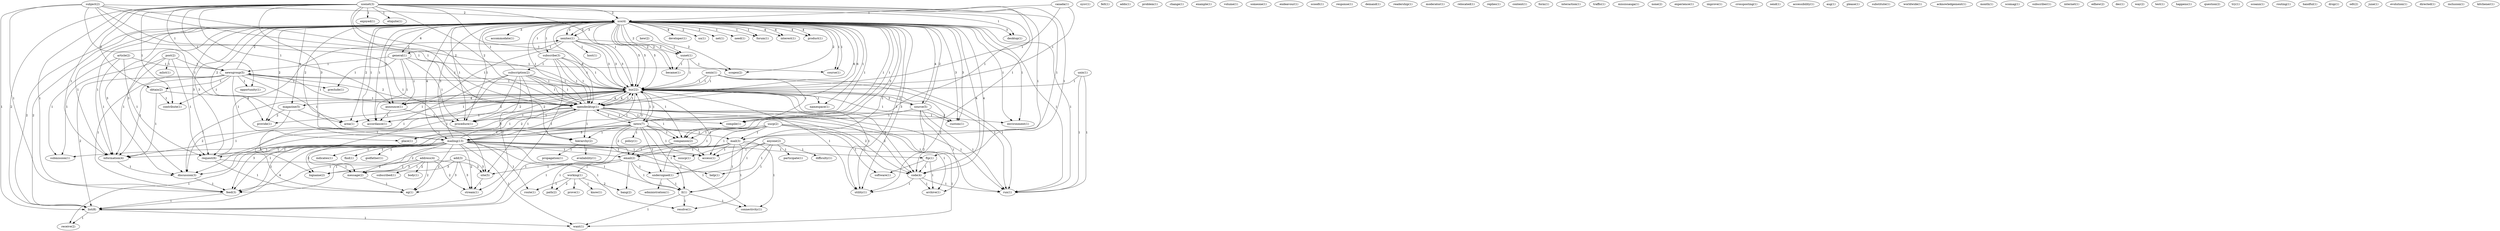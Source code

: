 digraph G {
  sco [ label="sco(39)" ];
  accommodate [ label="accommodate(1)" ];
  xenitec [ label="xenitec(6)" ];
  general [ label="general(1)" ];
  subscribe [ label="subscribe(3)" ];
  biz [ label="biz(4)" ];
  namespace [ label="namespace(1)" ];
  magazine [ label="magazine(5)" ];
  developer [ label="developer(1)" ];
  announce [ label="announce(1)" ];
  desktop [ label="desktop(1)" ];
  source [ label="source(5)" ];
  opendesktop [ label="opendesktop(7)" ];
  news [ label="news(7)" ];
  mailing [ label="mailing(13)" ];
  uu [ label="uu(1)" ];
  compile [ label="compile(1)" ];
  net [ label="net(1)" ];
  uunet [ label="uunet(1)" ];
  need [ label="need(1)" ];
  companion [ label="companion(2)" ];
  forum [ label="forum(1)" ];
  environment [ label="environment(1)" ];
  provide [ label="provide(1)" ];
  area [ label="area(1)" ];
  course [ label="course(1)" ];
  became [ label="became(1)" ];
  custom [ label="custom(1)" ];
  request [ label="request(6)" ];
  xenitec [ label="xenitec(1)" ];
  accordance [ label="accordance(1)" ];
  opendesktop [ label="opendesktop(1)" ];
  biz [ label="biz(22)" ];
  interest [ label="interest(1)" ];
  product [ label="product(1)" ];
  procedure [ label="procedure(1)" ];
  code [ label="code(4)" ];
  information [ label="information(4)" ];
  utility [ label="utility(1)" ];
  discussion [ label="discussion(3)" ];
  scogen [ label="scogen(2)" ];
  run [ label="run(1)" ];
  list [ label="list(8)" ];
  sysv [ label="sysv(1)" ];
  address [ label="address(4)" ];
  subscribed [ label="subscribed(1)" ];
  body [ label="body(1)" ];
  site [ label="site(5)" ];
  logname [ label="logname(2)" ];
  stream [ label="stream(1)" ];
  message [ label="message(2)" ];
  eg [ label="eg(1)" ];
  post [ label="post(2)" ];
  mlist [ label="mlist(1)" ];
  newsgroup [ label="newsgroup(5)" ];
  submission [ label="submission(1)" ];
  felt [ label="felt(1)" ];
  adds [ label="adds(1)" ];
  anyone [ label="anyone(2)" ];
  help [ label="help(1)" ];
  participate [ label="participate(1)" ];
  undersigned [ label="undersigned(1)" ];
  ll [ label="ll(1)" ];
  difficulty [ label="difficulty(1)" ];
  access [ label="access(1)" ];
  problem [ label="problem(1)" ];
  change [ label="change(1)" ];
  example [ label="example(1)" ];
  email [ label="email(1)" ];
  working [ label="working(1)" ];
  bang [ label="bang(2)" ];
  path [ label="path(2)" ];
  volume [ label="volume(1)" ];
  someone [ label="someone(1)" ];
  prove [ label="prove(1)" ];
  know [ label="know(1)" ];
  route [ label="route(1)" ];
  host [ label="host(1)" ];
  canada [ label="canada(1)" ];
  sco [ label="sco(4)" ];
  hew [ label="hew(2)" ];
  add [ label="add(3)" ];
  preclude [ label="preclude(1)" ];
  subscription [ label="subscription(2)" ];
  endeavour [ label="endeavour(1)" ];
  usenet [ label="usenet(3)" ];
  enjoyed [ label="enjoyed(1)" ];
  etiquite [ label="etiquite(1)" ];
  mail [ label="mail(3)" ];
  opportunity [ label="opportunity(1)" ];
  ftp [ label="ftp(1)" ];
  hierarchy [ label="hierarchy(2)" ];
  obtain [ label="obtain(2)" ];
  nuucp [ label="nuucp(1)" ];
  contribute [ label="contribute(1)" ];
  feed [ label="feed(3)" ];
  xenix [ label="xenix(1)" ];
  scoodt [ label="scoodt(1)" ];
  response [ label="response(1)" ];
  demand [ label="demand(1)" ];
  readership [ label="readership(1)" ];
  moderator [ label="moderator(1)" ];
  relocated [ label="relocated(1)" ];
  subject [ label="subject(2)" ];
  article [ label="article(2)" ];
  replies [ label="replies(1)" ];
  content [ label="content(1)" ];
  form [ label="form(1)" ];
  interaction [ label="interaction(1)" ];
  traffic [ label="traffic(1)" ];
  mississauga [ label="mississauga(1)" ];
  archive [ label="archive(1)" ];
  place [ label="place(1)" ];
  policy [ label="policy(1)" ];
  email [ label="email(2)" ];
  indicates [ label="indicates(1)" ];
  resolve [ label="resolve(1)" ];
  connectivity [ label="connectivity(1)" ];
  find [ label="find(1)" ];
  receive [ label="receive(2)" ];
  want [ label="want(1)" ];
  godfather [ label="godfather(1)" ];
  none [ label="none(2)" ];
  uucp [ label="uucp(2)" ];
  software [ label="software(1)" ];
  experience [ label="experience(1)" ];
  improve [ label="improve(1)" ];
  crossposting [ label="crossposting(1)" ];
  send [ label="send(1)" ];
  administration [ label="administration(1)" ];
  accessibility [ label="accessibility(1)" ];
  aug [ label="aug(1)" ];
  please [ label="please(1)" ];
  substitute [ label="substitute(1)" ];
  worldwide [ label="worldwide(1)" ];
  acknowledgement [ label="acknowledgement(1)" ];
  month [ label="month(1)" ];
  scomag [ label="scomag(1)" ];
  xenix [ label="xenix(1)" ];
  availability [ label="availability(1)" ];
  propagation [ label="propagation(1)" ];
  subscriber [ label="subscriber(1)" ];
  unix [ label="unix(1)" ];
  internet [ label="internet(1)" ];
  edhew [ label="edhew(2)" ];
  dec [ label="dec(1)" ];
  unix [ label="unix(1)" ];
  way [ label="way(2)" ];
  test [ label="test(1)" ];
  happens [ label="happens(1)" ];
  question [ label="question(2)" ];
  try [ label="try(1)" ];
  scoann [ label="scoann(1)" ];
  routing [ label="routing(1)" ];
  handful [ label="handful(1)" ];
  drop [ label="drop(1)" ];
  odt [ label="odt(2)" ];
  june [ label="june(1)" ];
  evolution [ label="evolution(1)" ];
  directed [ label="directed(1)" ];
  inclusion [ label="inclusion(1)" ];
  kitchener [ label="kitchener(1)" ];
  sco -> accommodate [ label="3" ];
  sco -> xenitec [ label="3" ];
  sco -> general [ label="6" ];
  sco -> subscribe [ label="1" ];
  sco -> biz [ label="5" ];
  sco -> namespace [ label="1" ];
  sco -> magazine [ label="4" ];
  sco -> developer [ label="4" ];
  sco -> announce [ label="3" ];
  sco -> desktop [ label="3" ];
  sco -> source [ label="4" ];
  sco -> opendesktop [ label="6" ];
  sco -> news [ label="1" ];
  sco -> mailing [ label="4" ];
  sco -> uu [ label="2" ];
  sco -> compile [ label="1" ];
  sco -> net [ label="2" ];
  sco -> uunet [ label="2" ];
  sco -> need [ label="1" ];
  sco -> companion [ label="3" ];
  sco -> forum [ label="1" ];
  sco -> environment [ label="1" ];
  sco -> provide [ label="2" ];
  sco -> area [ label="2" ];
  sco -> course [ label="1" ];
  sco -> became [ label="2" ];
  sco -> custom [ label="3" ];
  sco -> request [ label="3" ];
  sco -> xenitec [ label="3" ];
  sco -> accordance [ label="1" ];
  sco -> opendesktop [ label="6" ];
  sco -> biz [ label="5" ];
  sco -> interest [ label="4" ];
  sco -> product [ label="4" ];
  sco -> procedure [ label="1" ];
  sco -> code [ label="4" ];
  sco -> information [ label="1" ];
  sco -> utility [ label="3" ];
  sco -> discussion [ label="3" ];
  sco -> scogen [ label="2" ];
  sco -> run [ label="1" ];
  sco -> list [ label="2" ];
  address -> subscribed [ label="1" ];
  address -> body [ label="2" ];
  address -> site [ label="2" ];
  address -> logname [ label="2" ];
  address -> stream [ label="2" ];
  address -> message [ label="2" ];
  address -> eg [ label="2" ];
  post -> mlist [ label="1" ];
  post -> newsgroup [ label="1" ];
  post -> request [ label="1" ];
  post -> submission [ label="1" ];
  post -> information [ label="1" ];
  anyone -> help [ label="1" ];
  anyone -> participate [ label="1" ];
  anyone -> undersigned [ label="1" ];
  anyone -> ll [ label="1" ];
  anyone -> difficulty [ label="1" ];
  anyone -> access [ label="1" ];
  email -> working [ label="1" ];
  email -> help [ label="1" ];
  email -> site [ label="1" ];
  email -> bang [ label="1" ];
  email -> undersigned [ label="1" ];
  email -> path [ label="1" ];
  email -> ll [ label="1" ];
  working -> prove [ label="1" ];
  working -> know [ label="1" ];
  working -> bang [ label="2" ];
  working -> path [ label="2" ];
  working -> route [ label="1" ];
  xenitec -> general [ label="1" ];
  xenitec -> biz [ label="3" ];
  xenitec -> announce [ label="1" ];
  xenitec -> host [ label="1" ];
  xenitec -> uunet [ label="2" ];
  xenitec -> biz [ label="3" ];
  canada -> biz [ label="1" ];
  canada -> sco [ label="1" ];
  canada -> biz [ label="1" ];
  hew -> uunet [ label="1" ];
  add -> site [ label="3" ];
  add -> logname [ label="3" ];
  add -> stream [ label="3" ];
  add -> message [ label="3" ];
  add -> eg [ label="3" ];
  general -> announce [ label="1" ];
  general -> newsgroup [ label="1" ];
  general -> course [ label="1" ];
  general -> accordance [ label="1" ];
  general -> procedure [ label="1" ];
  general -> preclude [ label="1" ];
  subscribe -> subscription [ label="1" ];
  subscribe -> biz [ label="1" ];
  subscribe -> opendesktop [ label="1" ];
  subscribe -> sco [ label="1" ];
  subscribe -> opendesktop [ label="1" ];
  subscribe -> biz [ label="1" ];
  subscribe -> list [ label="1" ];
  subscription -> biz [ label="1" ];
  subscription -> site [ label="1" ];
  subscription -> opendesktop [ label="1" ];
  subscription -> logname [ label="1" ];
  subscription -> stream [ label="1" ];
  subscription -> sco [ label="1" ];
  subscription -> opendesktop [ label="1" ];
  subscription -> biz [ label="1" ];
  subscription -> message [ label="1" ];
  subscription -> eg [ label="1" ];
  usenet -> enjoyed [ label="1" ];
  usenet -> biz [ label="1" ];
  usenet -> announce [ label="1" ];
  usenet -> desktop [ label="1" ];
  usenet -> opendesktop [ label="2" ];
  usenet -> news [ label="1" ];
  usenet -> mailing [ label="3" ];
  usenet -> etiquite [ label="1" ];
  usenet -> newsgroup [ label="1" ];
  usenet -> mail [ label="1" ];
  usenet -> opportunity [ label="1" ];
  usenet -> ftp [ label="1" ];
  usenet -> companion [ label="1" ];
  usenet -> sco [ label="2" ];
  usenet -> hierarchy [ label="1" ];
  usenet -> obtain [ label="2" ];
  usenet -> nuucp [ label="1" ];
  usenet -> opendesktop [ label="2" ];
  usenet -> biz [ label="1" ];
  usenet -> information [ label="1" ];
  usenet -> contribute [ label="1" ];
  usenet -> feed [ label="1" ];
  usenet -> list [ label="2" ];
  xenix -> biz [ label="1" ];
  xenix -> compile [ label="1" ];
  xenix -> biz [ label="1" ];
  xenix -> run [ label="1" ];
  biz -> namespace [ label="1" ];
  biz -> magazine [ label="3" ];
  biz -> announce [ label="4" ];
  biz -> source [ label="2" ];
  biz -> opendesktop [ label="4" ];
  biz -> news [ label="1" ];
  biz -> mailing [ label="1" ];
  biz -> provide [ label="1" ];
  biz -> area [ label="1" ];
  biz -> custom [ label="1" ];
  biz -> accordance [ label="2" ];
  biz -> opendesktop [ label="4" ];
  biz -> procedure [ label="2" ];
  biz -> code [ label="2" ];
  biz -> utility [ label="1" ];
  biz -> discussion [ label="1" ];
  magazine -> provide [ label="2" ];
  magazine -> area [ label="2" ];
  magazine -> discussion [ label="2" ];
  subject -> site [ label="1" ];
  subject -> opendesktop [ label="1" ];
  subject -> mailing [ label="1" ];
  subject -> sco [ label="2" ];
  subject -> opendesktop [ label="1" ];
  subject -> biz [ label="2" ];
  subject -> feed [ label="1" ];
  subject -> list [ label="1" ];
  article -> newsgroup [ label="1" ];
  article -> request [ label="1" ];
  article -> submission [ label="1" ];
  article -> information [ label="1" ];
  announce -> accordance [ label="1" ];
  announce -> procedure [ label="1" ];
  site -> stream [ label="1" ];
  source -> compile [ label="1" ];
  source -> sco [ label="2" ];
  source -> custom [ label="2" ];
  source -> biz [ label="2" ];
  source -> archive [ label="1" ];
  source -> utility [ label="2" ];
  source -> run [ label="1" ];
  opendesktop -> news [ label="1" ];
  opendesktop -> mailing [ label="1" ];
  opendesktop -> compile [ label="1" ];
  opendesktop -> newsgroup [ label="1" ];
  opendesktop -> companion [ label="1" ];
  opendesktop -> sco [ label="1" ];
  opendesktop -> hierarchy [ label="1" ];
  opendesktop -> environment [ label="1" ];
  opendesktop -> place [ label="1" ];
  opendesktop -> accordance [ label="1" ];
  opendesktop -> biz [ label="1" ];
  opendesktop -> procedure [ label="1" ];
  opendesktop -> code [ label="2" ];
  opendesktop -> run [ label="1" ];
  news -> mailing [ label="3" ];
  news -> undersigned [ label="1" ];
  news -> mail [ label="2" ];
  news -> ll [ label="1" ];
  news -> companion [ label="1" ];
  news -> sco [ label="1" ];
  news -> hierarchy [ label="1" ];
  news -> place [ label="1" ];
  news -> opendesktop [ label="1" ];
  news -> biz [ label="1" ];
  news -> policy [ label="1" ];
  news -> email [ label="2" ];
  news -> access [ label="1" ];
  news -> information [ label="1" ];
  news -> feed [ label="3" ];
  news -> list [ label="1" ];
  mailing -> logname [ label="2" ];
  mailing -> stream [ label="2" ];
  mailing -> ll [ label="1" ];
  mailing -> ftp [ label="1" ];
  mailing -> route [ label="1" ];
  mailing -> sco [ label="3" ];
  mailing -> indicates [ label="1" ];
  mailing -> request [ label="1" ];
  mailing -> nuucp [ label="1" ];
  mailing -> opendesktop [ label="2" ];
  mailing -> biz [ label="3" ];
  mailing -> submission [ label="1" ];
  mailing -> email [ label="1" ];
  mailing -> resolve [ label="1" ];
  mailing -> access [ label="1" ];
  mailing -> information [ label="1" ];
  mailing -> message [ label="2" ];
  mailing -> eg [ label="2" ];
  mailing -> connectivity [ label="1" ];
  mailing -> feed [ label="1" ];
  mailing -> find [ label="1" ];
  mailing -> list [ label="4" ];
  mailing -> receive [ label="1" ];
  mailing -> want [ label="1" ];
  mailing -> godfather [ label="1" ];
  uucp -> mail [ label="1" ];
  uucp -> companion [ label="1" ];
  uucp -> code [ label="1" ];
  uucp -> email [ label="1" ];
  uucp -> access [ label="1" ];
  uucp -> archive [ label="1" ];
  uucp -> discussion [ label="1" ];
  uucp -> software [ label="1" ];
  uucp -> feed [ label="1" ];
  undersigned -> ll [ label="1" ];
  undersigned -> sco [ label="1" ];
  undersigned -> biz [ label="1" ];
  undersigned -> administration [ label="1" ];
  newsgroup -> opportunity [ label="1" ];
  newsgroup -> companion [ label="1" ];
  newsgroup -> sco [ label="2" ];
  newsgroup -> hierarchy [ label="1" ];
  newsgroup -> obtain [ label="1" ];
  newsgroup -> place [ label="1" ];
  newsgroup -> opendesktop [ label="2" ];
  newsgroup -> biz [ label="1" ];
  newsgroup -> preclude [ label="1" ];
  newsgroup -> information [ label="1" ];
  newsgroup -> contribute [ label="1" ];
  newsgroup -> feed [ label="1" ];
  newsgroup -> list [ label="2" ];
  mail -> ll [ label="1" ];
  mail -> email [ label="1" ];
  mail -> resolve [ label="1" ];
  mail -> access [ label="1" ];
  mail -> connectivity [ label="1" ];
  mail -> feed [ label="1" ];
  mail -> list [ label="1" ];
  mail -> want [ label="1" ];
  uunet -> became [ label="1" ];
  uunet -> biz [ label="1" ];
  uunet -> scogen [ label="1" ];
  ll -> resolve [ label="1" ];
  ll -> connectivity [ label="1" ];
  ll -> want [ label="1" ];
  ftp -> code [ label="1" ];
  ftp -> archive [ label="1" ];
  ftp -> software [ label="1" ];
  companion -> email [ label="1" ];
  companion -> access [ label="1" ];
  companion -> feed [ label="1" ];
  sco -> forum [ label="1" ];
  sco -> environment [ label="1" ];
  sco -> provide [ label="2" ];
  sco -> area [ label="2" ];
  sco -> course [ label="1" ];
  sco -> became [ label="2" ];
  sco -> custom [ label="3" ];
  sco -> request [ label="3" ];
  sco -> xenitec [ label="3" ];
  sco -> accordance [ label="1" ];
  sco -> opendesktop [ label="6" ];
  sco -> biz [ label="5" ];
  sco -> interest [ label="4" ];
  sco -> product [ label="4" ];
  sco -> procedure [ label="1" ];
  sco -> code [ label="4" ];
  sco -> information [ label="1" ];
  sco -> utility [ label="3" ];
  sco -> discussion [ label="3" ];
  sco -> scogen [ label="2" ];
  sco -> run [ label="1" ];
  sco -> list [ label="2" ];
  xenix -> biz [ label="1" ];
  xenix -> run [ label="1" ];
  hierarchy -> availability [ label="1" ];
  hierarchy -> propagation [ label="1" ];
  obtain -> opendesktop [ label="1" ];
  obtain -> information [ label="1" ];
  obtain -> contribute [ label="1" ];
  unix -> biz [ label="1" ];
  unix -> run [ label="1" ];
  request -> xenitec [ label="4" ];
  request -> biz [ label="3" ];
  request -> message [ label="1" ];
  request -> eg [ label="1" ];
  xenitec -> biz [ label="3" ];
  opendesktop -> biz [ label="1" ];
  opendesktop -> procedure [ label="1" ];
  opendesktop -> code [ label="2" ];
  opendesktop -> run [ label="1" ];
  biz -> procedure [ label="2" ];
  biz -> code [ label="2" ];
  biz -> utility [ label="1" ];
  biz -> discussion [ label="1" ];
  code -> archive [ label="1" ];
  code -> utility [ label="1" ];
  code -> run [ label="1" ];
  unix -> run [ label="1" ];
  information -> discussion [ label="1" ];
  discussion -> feed [ label="1" ];
  message -> eg [ label="1" ];
  feed -> list [ label="1" ];
  list -> receive [ label="1" ];
  list -> want [ label="1" ];
}
